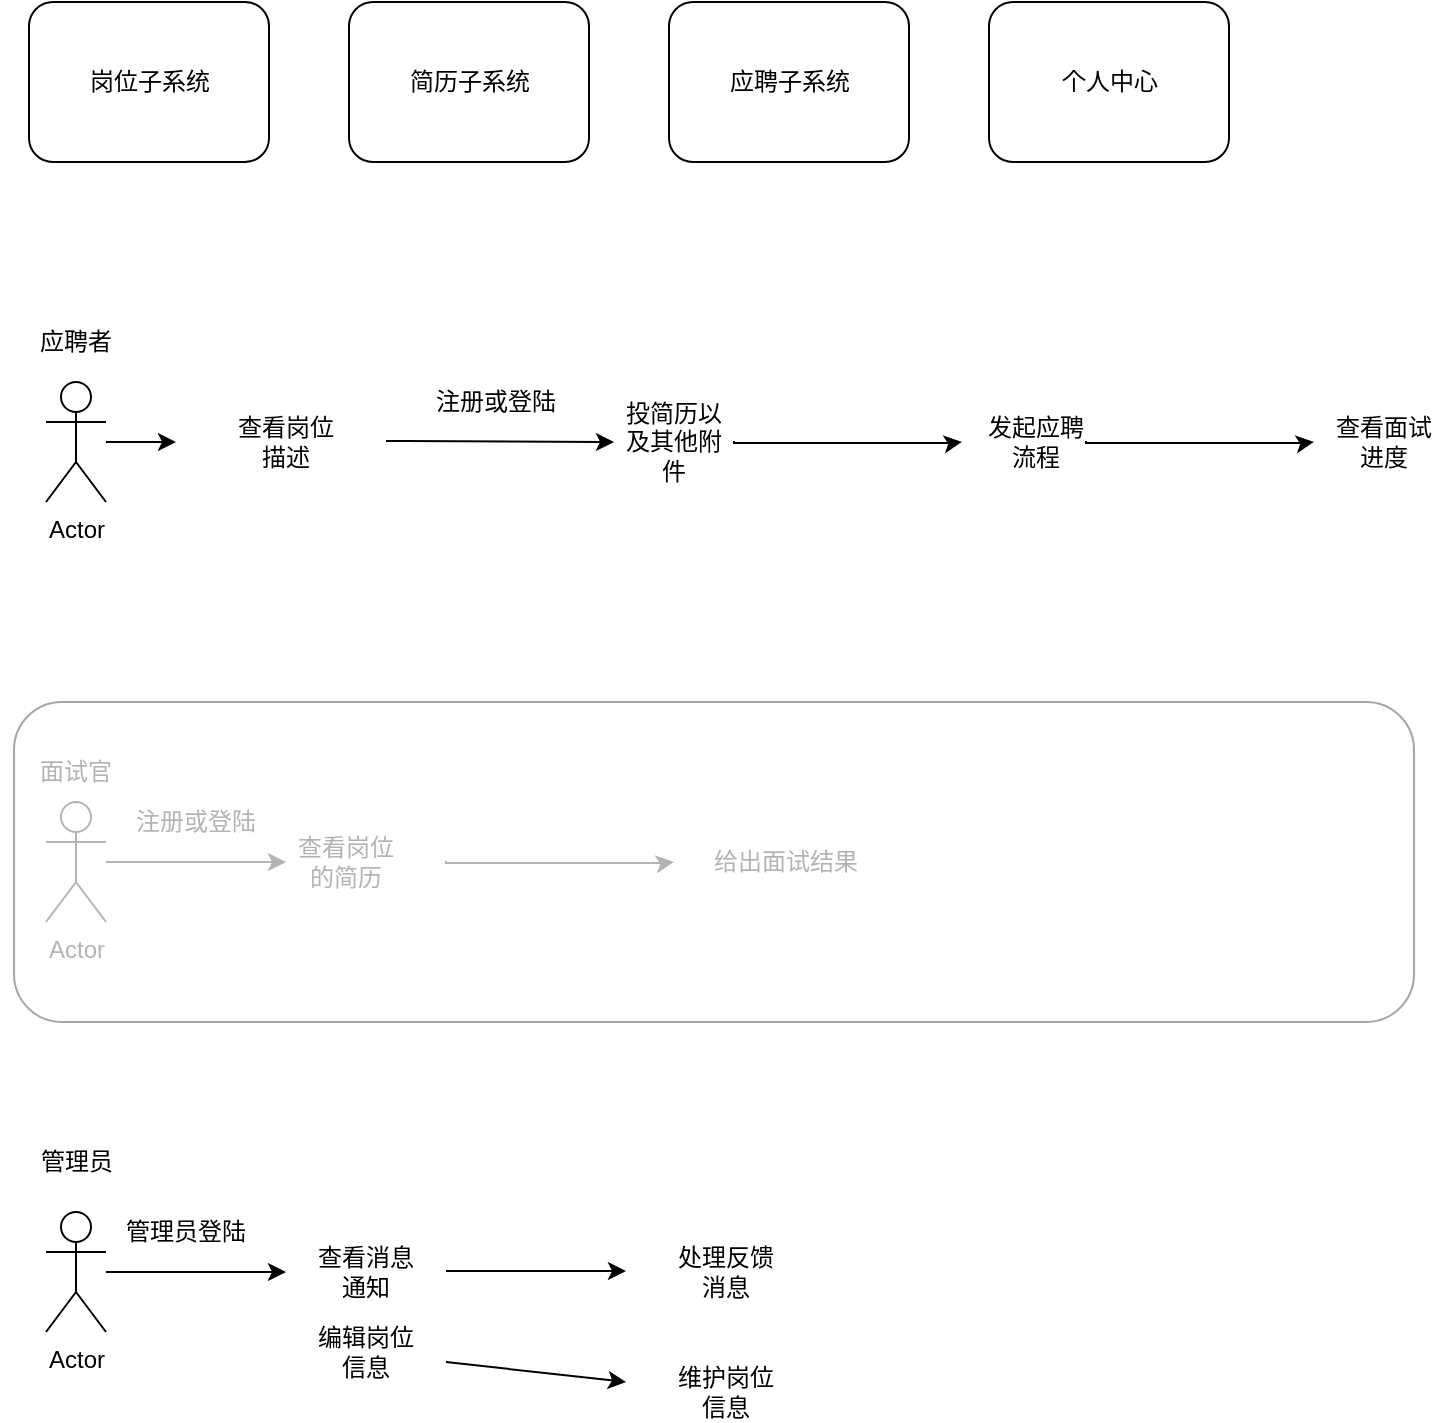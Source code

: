 <mxfile version="13.6.0" type="github">
  <diagram id="AEaOEEDvcJYQ9Rv5d2Or" name="Page-1">
    <mxGraphModel dx="1554" dy="787" grid="1" gridSize="10" guides="1" tooltips="1" connect="1" arrows="1" fold="1" page="1" pageScale="1" pageWidth="827" pageHeight="1169" math="0" shadow="0">
      <root>
        <mxCell id="0" />
        <mxCell id="1" parent="0" />
        <mxCell id="3JlRZiBXM_uB-WNqjb2F-1" value="岗位子系统" style="rounded=1;whiteSpace=wrap;html=1;" vertex="1" parent="1">
          <mxGeometry x="107.5" y="200" width="120" height="80" as="geometry" />
        </mxCell>
        <mxCell id="3JlRZiBXM_uB-WNqjb2F-2" value="简历子系统" style="rounded=1;whiteSpace=wrap;html=1;" vertex="1" parent="1">
          <mxGeometry x="267.5" y="200" width="120" height="80" as="geometry" />
        </mxCell>
        <mxCell id="3JlRZiBXM_uB-WNqjb2F-3" value="个人中心" style="rounded=1;whiteSpace=wrap;html=1;" vertex="1" parent="1">
          <mxGeometry x="587.5" y="200" width="120" height="80" as="geometry" />
        </mxCell>
        <mxCell id="3JlRZiBXM_uB-WNqjb2F-4" value="应聘子系统" style="rounded=1;whiteSpace=wrap;html=1;" vertex="1" parent="1">
          <mxGeometry x="427.5" y="200" width="120" height="80" as="geometry" />
        </mxCell>
        <mxCell id="3JlRZiBXM_uB-WNqjb2F-16" value="" style="edgeStyle=orthogonalEdgeStyle;rounded=0;orthogonalLoop=1;jettySize=auto;html=1;" edge="1" parent="1" source="3JlRZiBXM_uB-WNqjb2F-5">
          <mxGeometry relative="1" as="geometry">
            <mxPoint x="181" y="420" as="targetPoint" />
          </mxGeometry>
        </mxCell>
        <mxCell id="3JlRZiBXM_uB-WNqjb2F-5" value="Actor" style="shape=umlActor;verticalLabelPosition=bottom;verticalAlign=top;html=1;outlineConnect=0;" vertex="1" parent="1">
          <mxGeometry x="116" y="390" width="30" height="60" as="geometry" />
        </mxCell>
        <mxCell id="3JlRZiBXM_uB-WNqjb2F-18" value="" style="edgeStyle=orthogonalEdgeStyle;rounded=0;orthogonalLoop=1;jettySize=auto;html=1;entryX=0;entryY=0.5;entryDx=0;entryDy=0;" edge="1" parent="1" source="3JlRZiBXM_uB-WNqjb2F-9" target="3JlRZiBXM_uB-WNqjb2F-27">
          <mxGeometry relative="1" as="geometry">
            <mxPoint x="181" y="630" as="targetPoint" />
          </mxGeometry>
        </mxCell>
        <mxCell id="3JlRZiBXM_uB-WNqjb2F-9" value="Actor" style="shape=umlActor;verticalLabelPosition=bottom;verticalAlign=top;html=1;outlineConnect=0;" vertex="1" parent="1">
          <mxGeometry x="116" y="600" width="30" height="60" as="geometry" />
        </mxCell>
        <mxCell id="3JlRZiBXM_uB-WNqjb2F-10" value="应聘者" style="text;html=1;strokeColor=none;fillColor=none;align=center;verticalAlign=middle;whiteSpace=wrap;rounded=0;" vertex="1" parent="1">
          <mxGeometry x="111" y="360" width="40" height="20" as="geometry" />
        </mxCell>
        <mxCell id="3JlRZiBXM_uB-WNqjb2F-11" value="面试官" style="text;html=1;strokeColor=none;fillColor=none;align=center;verticalAlign=middle;whiteSpace=wrap;rounded=0;" vertex="1" parent="1">
          <mxGeometry x="111" y="575" width="40" height="20" as="geometry" />
        </mxCell>
        <mxCell id="3JlRZiBXM_uB-WNqjb2F-20" value="" style="edgeStyle=orthogonalEdgeStyle;rounded=0;orthogonalLoop=1;jettySize=auto;html=1;" edge="1" parent="1" source="3JlRZiBXM_uB-WNqjb2F-12">
          <mxGeometry relative="1" as="geometry">
            <mxPoint x="236" y="835" as="targetPoint" />
          </mxGeometry>
        </mxCell>
        <mxCell id="3JlRZiBXM_uB-WNqjb2F-12" value="Actor" style="shape=umlActor;verticalLabelPosition=bottom;verticalAlign=top;html=1;outlineConnect=0;" vertex="1" parent="1">
          <mxGeometry x="116" y="805" width="30" height="60" as="geometry" />
        </mxCell>
        <mxCell id="3JlRZiBXM_uB-WNqjb2F-13" value="管理员" style="text;html=1;strokeColor=none;fillColor=none;align=center;verticalAlign=middle;whiteSpace=wrap;rounded=0;" vertex="1" parent="1">
          <mxGeometry x="93.5" y="770" width="75" height="20" as="geometry" />
        </mxCell>
        <mxCell id="3JlRZiBXM_uB-WNqjb2F-21" value="查看岗位描述" style="text;html=1;strokeColor=none;fillColor=none;align=center;verticalAlign=middle;whiteSpace=wrap;rounded=0;" vertex="1" parent="1">
          <mxGeometry x="206" y="410" width="60" height="20" as="geometry" />
        </mxCell>
        <mxCell id="3JlRZiBXM_uB-WNqjb2F-22" value="" style="edgeStyle=orthogonalEdgeStyle;rounded=0;orthogonalLoop=1;jettySize=auto;html=1;entryX=0;entryY=0.5;entryDx=0;entryDy=0;" edge="1" parent="1" target="3JlRZiBXM_uB-WNqjb2F-23">
          <mxGeometry relative="1" as="geometry">
            <mxPoint x="286" y="419.5" as="sourcePoint" />
            <mxPoint x="321" y="419.5" as="targetPoint" />
            <Array as="points">
              <mxPoint x="296" y="420" />
              <mxPoint x="296" y="420" />
            </Array>
          </mxGeometry>
        </mxCell>
        <mxCell id="3JlRZiBXM_uB-WNqjb2F-23" value="投简历以及其他附件" style="text;html=1;strokeColor=none;fillColor=none;align=center;verticalAlign=middle;whiteSpace=wrap;rounded=0;" vertex="1" parent="1">
          <mxGeometry x="400" y="410" width="60" height="20" as="geometry" />
        </mxCell>
        <mxCell id="3JlRZiBXM_uB-WNqjb2F-24" value="注册或登陆" style="text;html=1;strokeColor=none;fillColor=none;align=center;verticalAlign=middle;whiteSpace=wrap;rounded=0;" vertex="1" parent="1">
          <mxGeometry x="306" y="390" width="70" height="20" as="geometry" />
        </mxCell>
        <mxCell id="3JlRZiBXM_uB-WNqjb2F-25" value="" style="edgeStyle=orthogonalEdgeStyle;rounded=0;orthogonalLoop=1;jettySize=auto;html=1;entryX=0;entryY=0.5;entryDx=0;entryDy=0;" edge="1" parent="1">
          <mxGeometry relative="1" as="geometry">
            <mxPoint x="460" y="419.5" as="sourcePoint" />
            <mxPoint x="574" y="420" as="targetPoint" />
            <Array as="points">
              <mxPoint x="570" y="420.5" />
              <mxPoint x="570" y="420.5" />
            </Array>
          </mxGeometry>
        </mxCell>
        <mxCell id="3JlRZiBXM_uB-WNqjb2F-26" value="发起应聘&lt;br&gt;流程" style="text;html=1;strokeColor=none;fillColor=none;align=center;verticalAlign=middle;whiteSpace=wrap;rounded=0;" vertex="1" parent="1">
          <mxGeometry x="576" y="410" width="70" height="20" as="geometry" />
        </mxCell>
        <mxCell id="3JlRZiBXM_uB-WNqjb2F-27" value="查看岗位的简历" style="text;html=1;strokeColor=none;fillColor=none;align=center;verticalAlign=middle;whiteSpace=wrap;rounded=0;" vertex="1" parent="1">
          <mxGeometry x="236" y="620" width="60" height="20" as="geometry" />
        </mxCell>
        <mxCell id="3JlRZiBXM_uB-WNqjb2F-30" value="注册或登陆" style="text;html=1;strokeColor=none;fillColor=none;align=center;verticalAlign=middle;whiteSpace=wrap;rounded=0;" vertex="1" parent="1">
          <mxGeometry x="156" y="600" width="70" height="20" as="geometry" />
        </mxCell>
        <mxCell id="3JlRZiBXM_uB-WNqjb2F-31" value="" style="edgeStyle=orthogonalEdgeStyle;rounded=0;orthogonalLoop=1;jettySize=auto;html=1;entryX=0;entryY=0.5;entryDx=0;entryDy=0;" edge="1" parent="1">
          <mxGeometry relative="1" as="geometry">
            <mxPoint x="316" y="629.5" as="sourcePoint" />
            <mxPoint x="430" y="630" as="targetPoint" />
            <Array as="points">
              <mxPoint x="426" y="630.5" />
              <mxPoint x="426" y="630.5" />
            </Array>
          </mxGeometry>
        </mxCell>
        <mxCell id="3JlRZiBXM_uB-WNqjb2F-32" value="给出面试结果" style="text;html=1;strokeColor=none;fillColor=none;align=center;verticalAlign=middle;whiteSpace=wrap;rounded=0;" vertex="1" parent="1">
          <mxGeometry x="436" y="620" width="100" height="20" as="geometry" />
        </mxCell>
        <mxCell id="3JlRZiBXM_uB-WNqjb2F-34" value="管理员登陆" style="text;html=1;strokeColor=none;fillColor=none;align=center;verticalAlign=middle;whiteSpace=wrap;rounded=0;" vertex="1" parent="1">
          <mxGeometry x="151" y="805" width="70" height="20" as="geometry" />
        </mxCell>
        <mxCell id="3JlRZiBXM_uB-WNqjb2F-35" value="查看消息通知" style="text;html=1;strokeColor=none;fillColor=none;align=center;verticalAlign=middle;whiteSpace=wrap;rounded=0;" vertex="1" parent="1">
          <mxGeometry x="246" y="825" width="60" height="20" as="geometry" />
        </mxCell>
        <mxCell id="3JlRZiBXM_uB-WNqjb2F-36" value="" style="edgeStyle=orthogonalEdgeStyle;rounded=0;orthogonalLoop=1;jettySize=auto;html=1;" edge="1" parent="1">
          <mxGeometry relative="1" as="geometry">
            <mxPoint x="316" y="834.5" as="sourcePoint" />
            <mxPoint x="406" y="834.5" as="targetPoint" />
          </mxGeometry>
        </mxCell>
        <mxCell id="3JlRZiBXM_uB-WNqjb2F-37" value="处理反馈消息" style="text;html=1;strokeColor=none;fillColor=none;align=center;verticalAlign=middle;whiteSpace=wrap;rounded=0;" vertex="1" parent="1">
          <mxGeometry x="426" y="825" width="60" height="20" as="geometry" />
        </mxCell>
        <mxCell id="3JlRZiBXM_uB-WNqjb2F-38" value="" style="endArrow=classic;html=1;" edge="1" parent="1">
          <mxGeometry width="50" height="50" relative="1" as="geometry">
            <mxPoint x="316" y="880" as="sourcePoint" />
            <mxPoint x="406" y="890" as="targetPoint" />
          </mxGeometry>
        </mxCell>
        <mxCell id="3JlRZiBXM_uB-WNqjb2F-39" value="编辑岗位信息" style="text;html=1;strokeColor=none;fillColor=none;align=center;verticalAlign=middle;whiteSpace=wrap;rounded=0;" vertex="1" parent="1">
          <mxGeometry x="246" y="865" width="60" height="20" as="geometry" />
        </mxCell>
        <mxCell id="3JlRZiBXM_uB-WNqjb2F-40" value="查看面试&lt;br&gt;进度" style="text;html=1;strokeColor=none;fillColor=none;align=center;verticalAlign=middle;whiteSpace=wrap;rounded=0;" vertex="1" parent="1">
          <mxGeometry x="750" y="410" width="70" height="20" as="geometry" />
        </mxCell>
        <mxCell id="3JlRZiBXM_uB-WNqjb2F-41" value="" style="edgeStyle=orthogonalEdgeStyle;rounded=0;orthogonalLoop=1;jettySize=auto;html=1;entryX=0;entryY=0.5;entryDx=0;entryDy=0;" edge="1" parent="1">
          <mxGeometry relative="1" as="geometry">
            <mxPoint x="636" y="419.5" as="sourcePoint" />
            <mxPoint x="750" y="420" as="targetPoint" />
            <Array as="points">
              <mxPoint x="746" y="420.5" />
              <mxPoint x="746" y="420.5" />
            </Array>
          </mxGeometry>
        </mxCell>
        <mxCell id="3JlRZiBXM_uB-WNqjb2F-42" value="维护岗位信息" style="text;html=1;strokeColor=none;fillColor=none;align=center;verticalAlign=middle;whiteSpace=wrap;rounded=0;" vertex="1" parent="1">
          <mxGeometry x="426" y="885" width="60" height="20" as="geometry" />
        </mxCell>
        <mxCell id="3JlRZiBXM_uB-WNqjb2F-43" value="" style="rounded=1;whiteSpace=wrap;html=1;fillColor=#FFFFFF;opacity=70;strokeColor=#808080;" vertex="1" parent="1">
          <mxGeometry x="100" y="550" width="700" height="160" as="geometry" />
        </mxCell>
      </root>
    </mxGraphModel>
  </diagram>
</mxfile>
